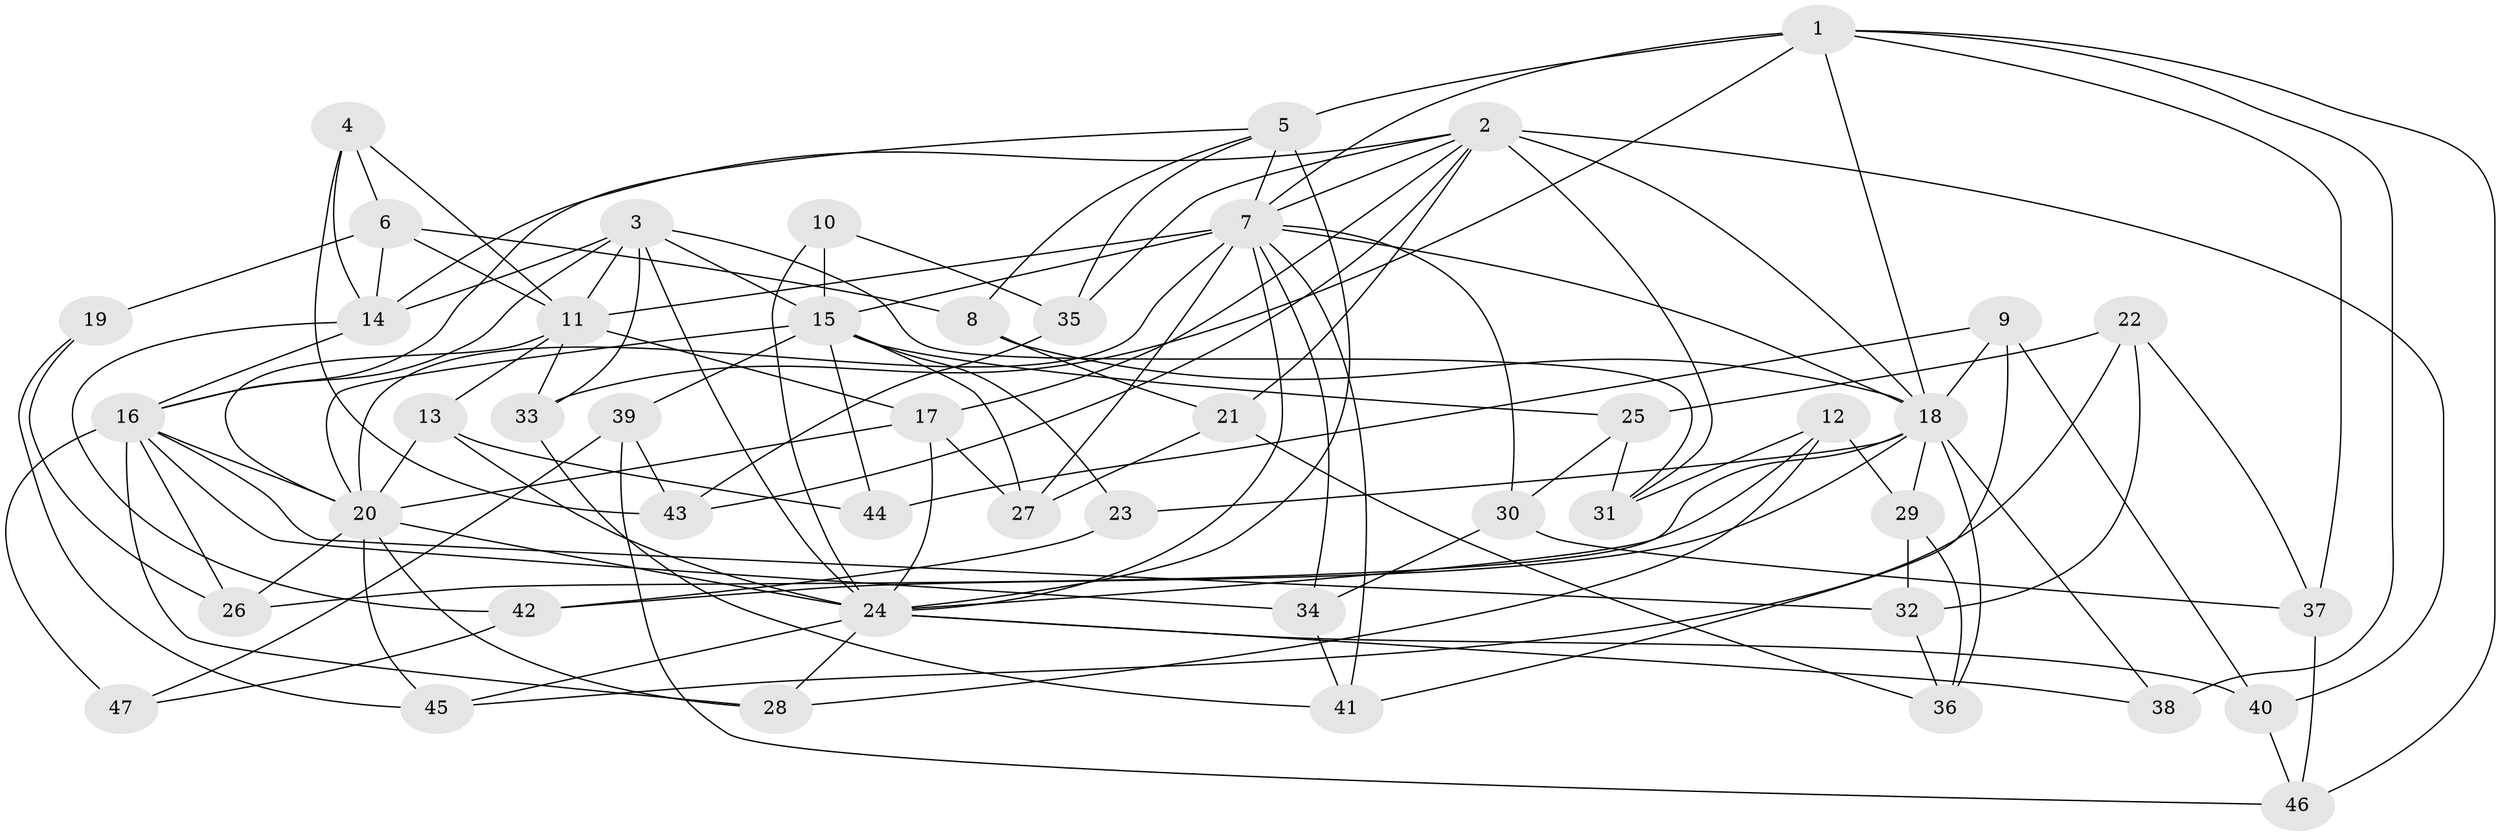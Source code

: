 // original degree distribution, {4: 1.0}
// Generated by graph-tools (version 1.1) at 2025/37/03/09/25 02:37:53]
// undirected, 47 vertices, 121 edges
graph export_dot {
graph [start="1"]
  node [color=gray90,style=filled];
  1;
  2;
  3;
  4;
  5;
  6;
  7;
  8;
  9;
  10;
  11;
  12;
  13;
  14;
  15;
  16;
  17;
  18;
  19;
  20;
  21;
  22;
  23;
  24;
  25;
  26;
  27;
  28;
  29;
  30;
  31;
  32;
  33;
  34;
  35;
  36;
  37;
  38;
  39;
  40;
  41;
  42;
  43;
  44;
  45;
  46;
  47;
  1 -- 5 [weight=3.0];
  1 -- 7 [weight=1.0];
  1 -- 18 [weight=1.0];
  1 -- 33 [weight=1.0];
  1 -- 37 [weight=1.0];
  1 -- 38 [weight=2.0];
  1 -- 46 [weight=1.0];
  2 -- 7 [weight=1.0];
  2 -- 14 [weight=1.0];
  2 -- 17 [weight=1.0];
  2 -- 18 [weight=2.0];
  2 -- 21 [weight=1.0];
  2 -- 31 [weight=1.0];
  2 -- 35 [weight=1.0];
  2 -- 40 [weight=1.0];
  2 -- 43 [weight=1.0];
  3 -- 11 [weight=2.0];
  3 -- 14 [weight=3.0];
  3 -- 15 [weight=1.0];
  3 -- 16 [weight=1.0];
  3 -- 24 [weight=1.0];
  3 -- 31 [weight=1.0];
  3 -- 33 [weight=1.0];
  4 -- 6 [weight=1.0];
  4 -- 11 [weight=1.0];
  4 -- 14 [weight=1.0];
  4 -- 43 [weight=1.0];
  5 -- 7 [weight=1.0];
  5 -- 8 [weight=1.0];
  5 -- 16 [weight=1.0];
  5 -- 24 [weight=1.0];
  5 -- 35 [weight=1.0];
  6 -- 8 [weight=1.0];
  6 -- 11 [weight=1.0];
  6 -- 14 [weight=1.0];
  6 -- 19 [weight=2.0];
  7 -- 11 [weight=1.0];
  7 -- 15 [weight=1.0];
  7 -- 18 [weight=1.0];
  7 -- 20 [weight=1.0];
  7 -- 24 [weight=1.0];
  7 -- 27 [weight=1.0];
  7 -- 30 [weight=1.0];
  7 -- 34 [weight=1.0];
  7 -- 41 [weight=1.0];
  8 -- 18 [weight=1.0];
  8 -- 21 [weight=1.0];
  9 -- 18 [weight=1.0];
  9 -- 40 [weight=1.0];
  9 -- 41 [weight=1.0];
  9 -- 44 [weight=1.0];
  10 -- 15 [weight=2.0];
  10 -- 24 [weight=1.0];
  10 -- 35 [weight=1.0];
  11 -- 13 [weight=1.0];
  11 -- 17 [weight=2.0];
  11 -- 20 [weight=1.0];
  11 -- 33 [weight=1.0];
  12 -- 24 [weight=1.0];
  12 -- 28 [weight=1.0];
  12 -- 29 [weight=1.0];
  12 -- 31 [weight=1.0];
  13 -- 20 [weight=1.0];
  13 -- 24 [weight=1.0];
  13 -- 44 [weight=1.0];
  14 -- 16 [weight=1.0];
  14 -- 42 [weight=1.0];
  15 -- 20 [weight=1.0];
  15 -- 23 [weight=2.0];
  15 -- 25 [weight=1.0];
  15 -- 27 [weight=1.0];
  15 -- 39 [weight=1.0];
  15 -- 44 [weight=2.0];
  16 -- 20 [weight=1.0];
  16 -- 26 [weight=1.0];
  16 -- 28 [weight=1.0];
  16 -- 32 [weight=1.0];
  16 -- 34 [weight=1.0];
  16 -- 47 [weight=2.0];
  17 -- 20 [weight=1.0];
  17 -- 24 [weight=1.0];
  17 -- 27 [weight=1.0];
  18 -- 23 [weight=1.0];
  18 -- 26 [weight=1.0];
  18 -- 29 [weight=1.0];
  18 -- 36 [weight=1.0];
  18 -- 38 [weight=1.0];
  18 -- 42 [weight=1.0];
  19 -- 26 [weight=1.0];
  19 -- 45 [weight=1.0];
  20 -- 24 [weight=1.0];
  20 -- 26 [weight=1.0];
  20 -- 28 [weight=1.0];
  20 -- 45 [weight=1.0];
  21 -- 27 [weight=1.0];
  21 -- 36 [weight=1.0];
  22 -- 25 [weight=1.0];
  22 -- 32 [weight=1.0];
  22 -- 37 [weight=1.0];
  22 -- 45 [weight=1.0];
  23 -- 42 [weight=1.0];
  24 -- 28 [weight=1.0];
  24 -- 38 [weight=1.0];
  24 -- 40 [weight=1.0];
  24 -- 45 [weight=1.0];
  25 -- 30 [weight=1.0];
  25 -- 31 [weight=1.0];
  29 -- 32 [weight=1.0];
  29 -- 36 [weight=1.0];
  30 -- 34 [weight=1.0];
  30 -- 37 [weight=1.0];
  32 -- 36 [weight=1.0];
  33 -- 41 [weight=1.0];
  34 -- 41 [weight=1.0];
  35 -- 43 [weight=1.0];
  37 -- 46 [weight=1.0];
  39 -- 43 [weight=1.0];
  39 -- 46 [weight=1.0];
  39 -- 47 [weight=1.0];
  40 -- 46 [weight=1.0];
  42 -- 47 [weight=1.0];
}

